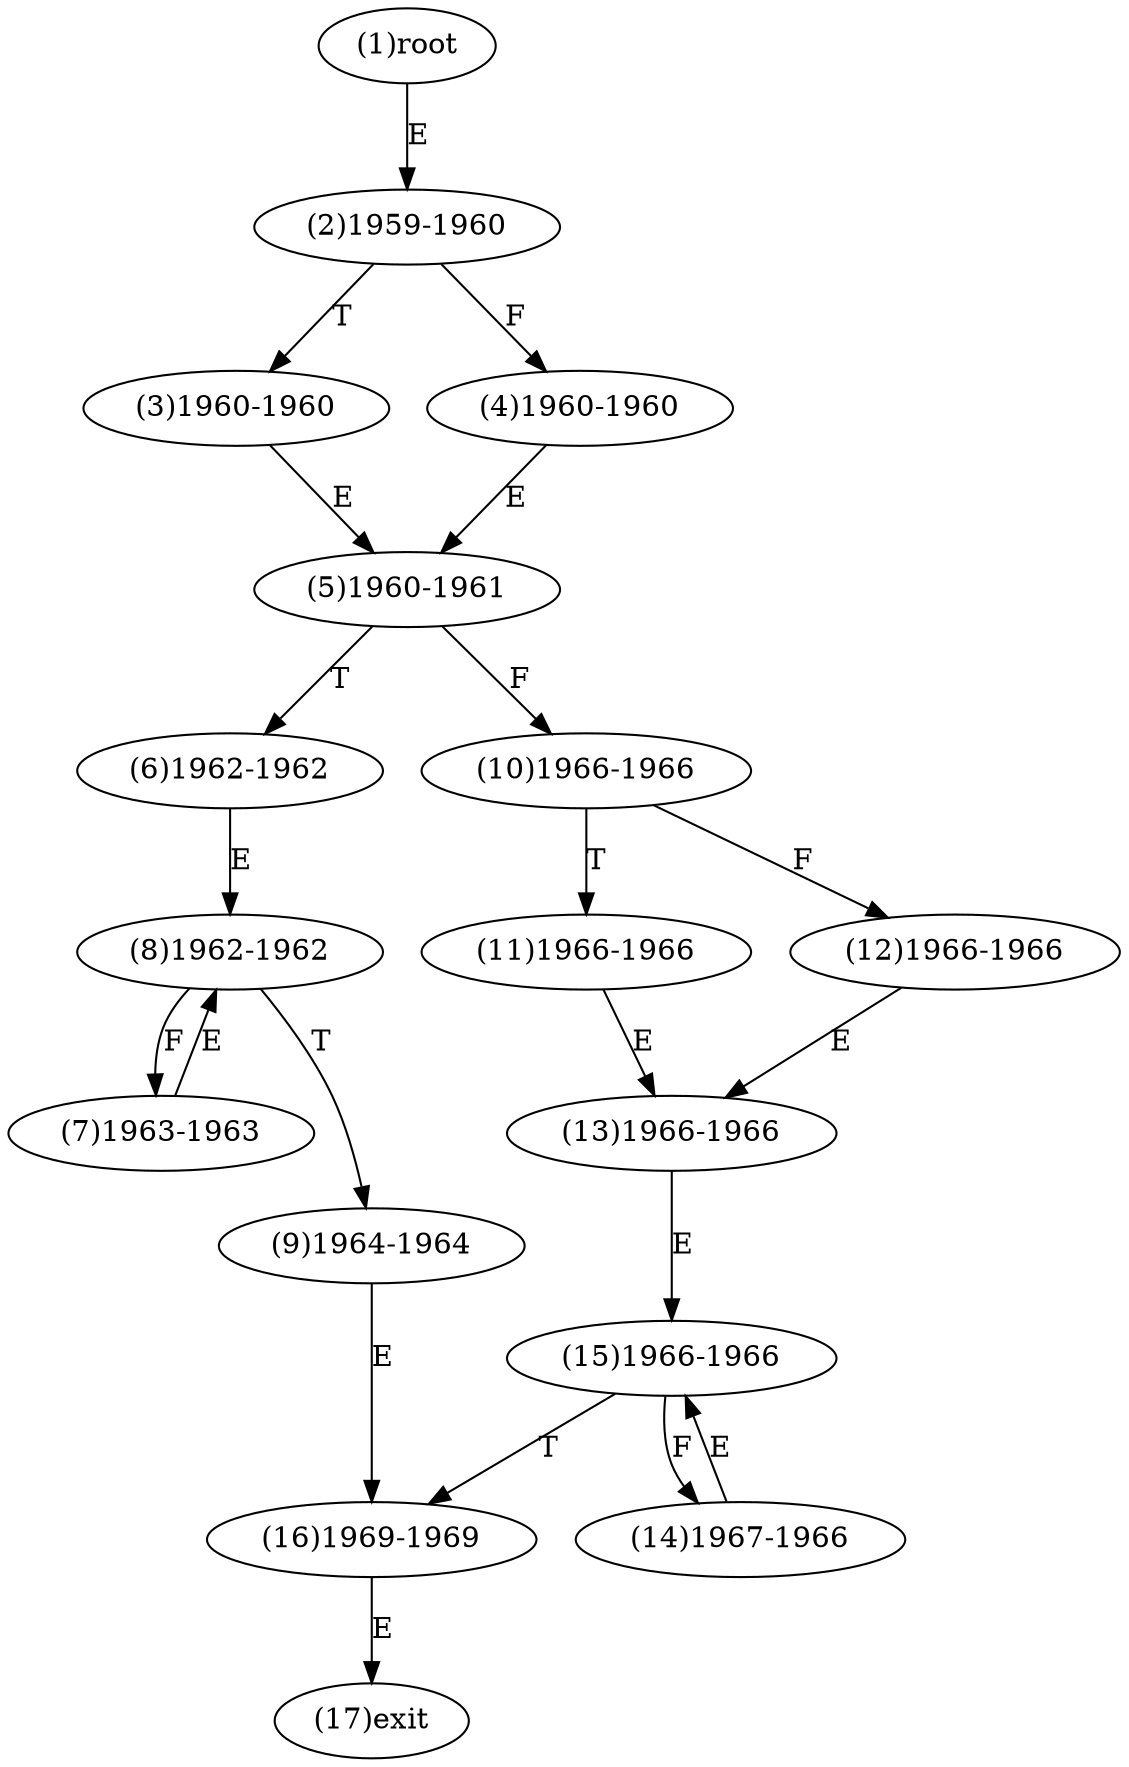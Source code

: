 digraph "" { 
1[ label="(1)root"];
2[ label="(2)1959-1960"];
3[ label="(3)1960-1960"];
4[ label="(4)1960-1960"];
5[ label="(5)1960-1961"];
6[ label="(6)1962-1962"];
7[ label="(7)1963-1963"];
8[ label="(8)1962-1962"];
9[ label="(9)1964-1964"];
10[ label="(10)1966-1966"];
11[ label="(11)1966-1966"];
12[ label="(12)1966-1966"];
13[ label="(13)1966-1966"];
14[ label="(14)1967-1966"];
15[ label="(15)1966-1966"];
17[ label="(17)exit"];
16[ label="(16)1969-1969"];
1->2[ label="E"];
2->4[ label="F"];
2->3[ label="T"];
3->5[ label="E"];
4->5[ label="E"];
5->10[ label="F"];
5->6[ label="T"];
6->8[ label="E"];
7->8[ label="E"];
8->7[ label="F"];
8->9[ label="T"];
9->16[ label="E"];
10->12[ label="F"];
10->11[ label="T"];
11->13[ label="E"];
12->13[ label="E"];
13->15[ label="E"];
14->15[ label="E"];
15->14[ label="F"];
15->16[ label="T"];
16->17[ label="E"];
}
